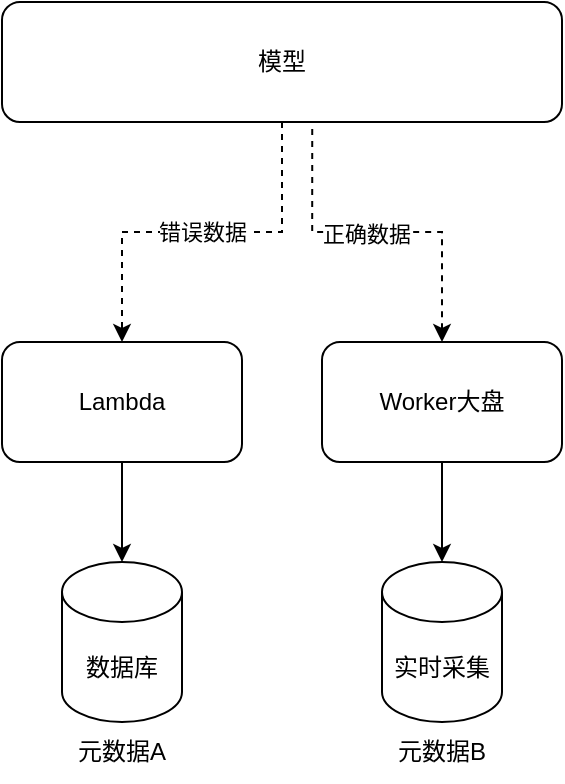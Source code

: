 <mxfile version="26.0.2">
  <diagram name="Page-1" id="IvGomVfQnvnbm-iyZiaq">
    <mxGraphModel dx="1026" dy="1750" grid="1" gridSize="10" guides="1" tooltips="1" connect="1" arrows="1" fold="1" page="1" pageScale="1" pageWidth="850" pageHeight="1100" math="0" shadow="0">
      <root>
        <mxCell id="0" />
        <mxCell id="1" parent="0" />
        <mxCell id="XO-GALKPfHcBI_01L1h0-2" value="Lambda" style="rounded=1;whiteSpace=wrap;html=1;" parent="1" vertex="1">
          <mxGeometry x="130" y="160" width="120" height="60" as="geometry" />
        </mxCell>
        <mxCell id="XO-GALKPfHcBI_01L1h0-3" value="Worker大盘" style="rounded=1;whiteSpace=wrap;html=1;" parent="1" vertex="1">
          <mxGeometry x="290" y="160" width="120" height="60" as="geometry" />
        </mxCell>
        <mxCell id="XO-GALKPfHcBI_01L1h0-4" value="数据库" style="shape=cylinder3;whiteSpace=wrap;html=1;boundedLbl=1;backgroundOutline=1;size=15;" parent="1" vertex="1">
          <mxGeometry x="160" y="270" width="60" height="80" as="geometry" />
        </mxCell>
        <mxCell id="XO-GALKPfHcBI_01L1h0-5" value="&lt;div&gt;实时采集&lt;/div&gt;" style="shape=cylinder3;whiteSpace=wrap;html=1;boundedLbl=1;backgroundOutline=1;size=15;" parent="1" vertex="1">
          <mxGeometry x="320" y="270" width="60" height="80" as="geometry" />
        </mxCell>
        <mxCell id="XO-GALKPfHcBI_01L1h0-6" value="" style="endArrow=classic;html=1;rounded=0;exitX=0.5;exitY=1;exitDx=0;exitDy=0;" parent="1" source="XO-GALKPfHcBI_01L1h0-2" target="XO-GALKPfHcBI_01L1h0-4" edge="1">
          <mxGeometry width="50" height="50" relative="1" as="geometry">
            <mxPoint x="400" y="360" as="sourcePoint" />
            <mxPoint x="450" y="310" as="targetPoint" />
          </mxGeometry>
        </mxCell>
        <mxCell id="XO-GALKPfHcBI_01L1h0-7" value="" style="endArrow=classic;html=1;rounded=0;exitX=0.5;exitY=1;exitDx=0;exitDy=0;" parent="1" source="XO-GALKPfHcBI_01L1h0-3" target="XO-GALKPfHcBI_01L1h0-5" edge="1">
          <mxGeometry width="50" height="50" relative="1" as="geometry">
            <mxPoint x="400" y="360" as="sourcePoint" />
            <mxPoint x="450" y="310" as="targetPoint" />
          </mxGeometry>
        </mxCell>
        <mxCell id="XO-GALKPfHcBI_01L1h0-11" value="错误数据" style="edgeStyle=orthogonalEdgeStyle;rounded=0;orthogonalLoop=1;jettySize=auto;html=1;dashed=1;" parent="1" source="XO-GALKPfHcBI_01L1h0-9" target="XO-GALKPfHcBI_01L1h0-2" edge="1">
          <mxGeometry relative="1" as="geometry">
            <mxPoint x="270" y="80" as="targetPoint" />
          </mxGeometry>
        </mxCell>
        <mxCell id="XO-GALKPfHcBI_01L1h0-9" value="模型" style="rounded=1;whiteSpace=wrap;html=1;" parent="1" vertex="1">
          <mxGeometry x="130" y="-10" width="280" height="60" as="geometry" />
        </mxCell>
        <mxCell id="v-sFqhosU-s-XcPySd75-1" value="元数据A" style="text;html=1;align=center;verticalAlign=middle;whiteSpace=wrap;rounded=0;" parent="1" vertex="1">
          <mxGeometry x="160" y="350" width="60" height="30" as="geometry" />
        </mxCell>
        <mxCell id="v-sFqhosU-s-XcPySd75-2" value="元数据B" style="text;html=1;align=center;verticalAlign=middle;whiteSpace=wrap;rounded=0;" parent="1" vertex="1">
          <mxGeometry x="320" y="350" width="60" height="30" as="geometry" />
        </mxCell>
        <mxCell id="v-sFqhosU-s-XcPySd75-3" value="" style="edgeStyle=orthogonalEdgeStyle;rounded=0;orthogonalLoop=1;jettySize=auto;html=1;dashed=1;exitX=0.554;exitY=1.058;exitDx=0;exitDy=0;exitPerimeter=0;" parent="1" source="XO-GALKPfHcBI_01L1h0-9" target="XO-GALKPfHcBI_01L1h0-3" edge="1">
          <mxGeometry relative="1" as="geometry">
            <mxPoint x="280" y="60" as="sourcePoint" />
            <mxPoint x="200" y="170" as="targetPoint" />
          </mxGeometry>
        </mxCell>
        <mxCell id="v-sFqhosU-s-XcPySd75-4" value="正确数据" style="edgeLabel;html=1;align=center;verticalAlign=middle;resizable=0;points=[];" parent="v-sFqhosU-s-XcPySd75-3" vertex="1" connectable="0">
          <mxGeometry x="-0.085" relative="1" as="geometry">
            <mxPoint y="1" as="offset" />
          </mxGeometry>
        </mxCell>
      </root>
    </mxGraphModel>
  </diagram>
</mxfile>

